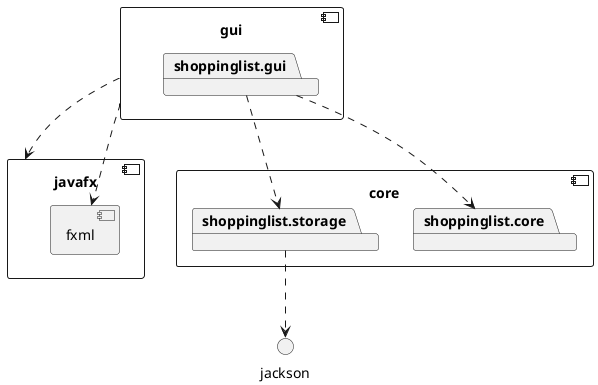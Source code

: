 @startuml

component core {
	package shoppinglist.core
	package shoppinglist.storage
}

component gui {
	package shoppinglist.gui
}

component javafx {
	component fxml {
	}
}

shoppinglist.gui ..> shoppinglist.core
shoppinglist.gui ..> shoppinglist.storage
gui ..> javafx
gui ..> fxml
shoppinglist.storage ..> jackson

@enduml

